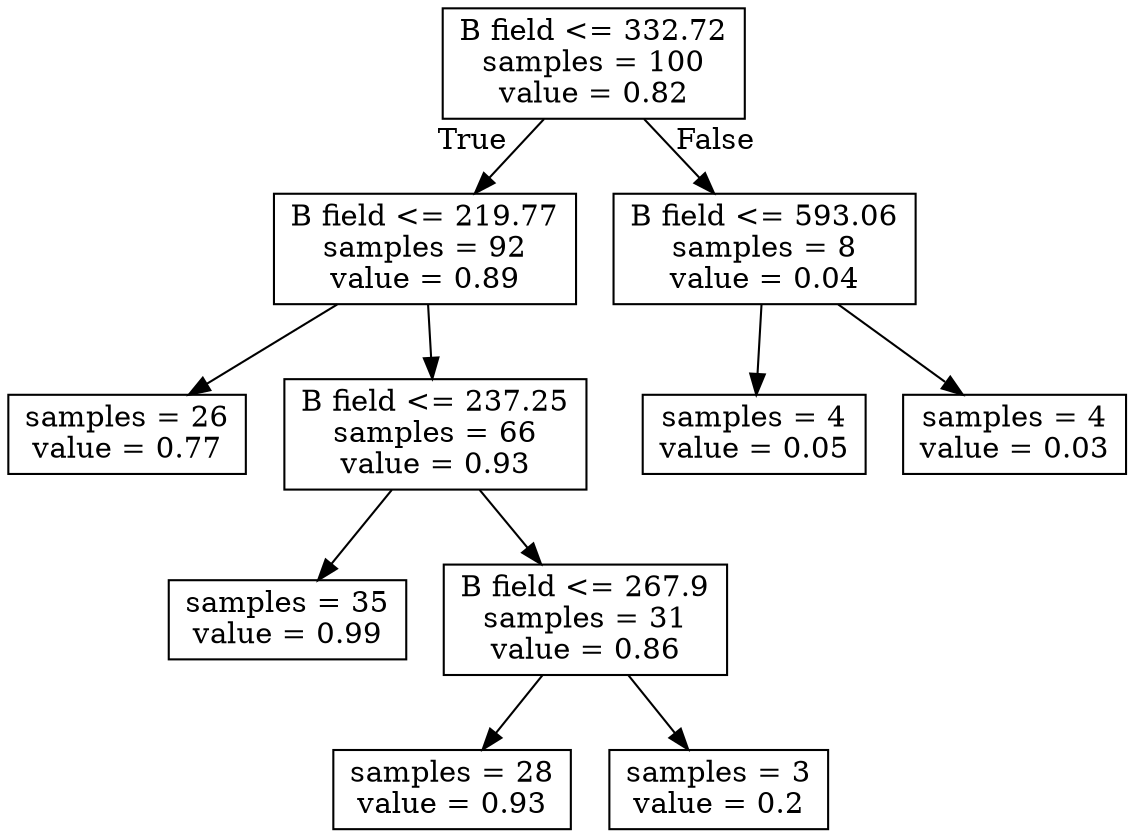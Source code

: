digraph Tree {
node [shape=box] ;
0 [label="B field <= 332.72\nsamples = 100\nvalue = 0.82"] ;
1 [label="B field <= 219.77\nsamples = 92\nvalue = 0.89"] ;
0 -> 1 [labeldistance=2.5, labelangle=45, headlabel="True"] ;
2 [label="samples = 26\nvalue = 0.77"] ;
1 -> 2 ;
3 [label="B field <= 237.25\nsamples = 66\nvalue = 0.93"] ;
1 -> 3 ;
4 [label="samples = 35\nvalue = 0.99"] ;
3 -> 4 ;
5 [label="B field <= 267.9\nsamples = 31\nvalue = 0.86"] ;
3 -> 5 ;
6 [label="samples = 28\nvalue = 0.93"] ;
5 -> 6 ;
7 [label="samples = 3\nvalue = 0.2"] ;
5 -> 7 ;
8 [label="B field <= 593.06\nsamples = 8\nvalue = 0.04"] ;
0 -> 8 [labeldistance=2.5, labelangle=-45, headlabel="False"] ;
9 [label="samples = 4\nvalue = 0.05"] ;
8 -> 9 ;
10 [label="samples = 4\nvalue = 0.03"] ;
8 -> 10 ;
}